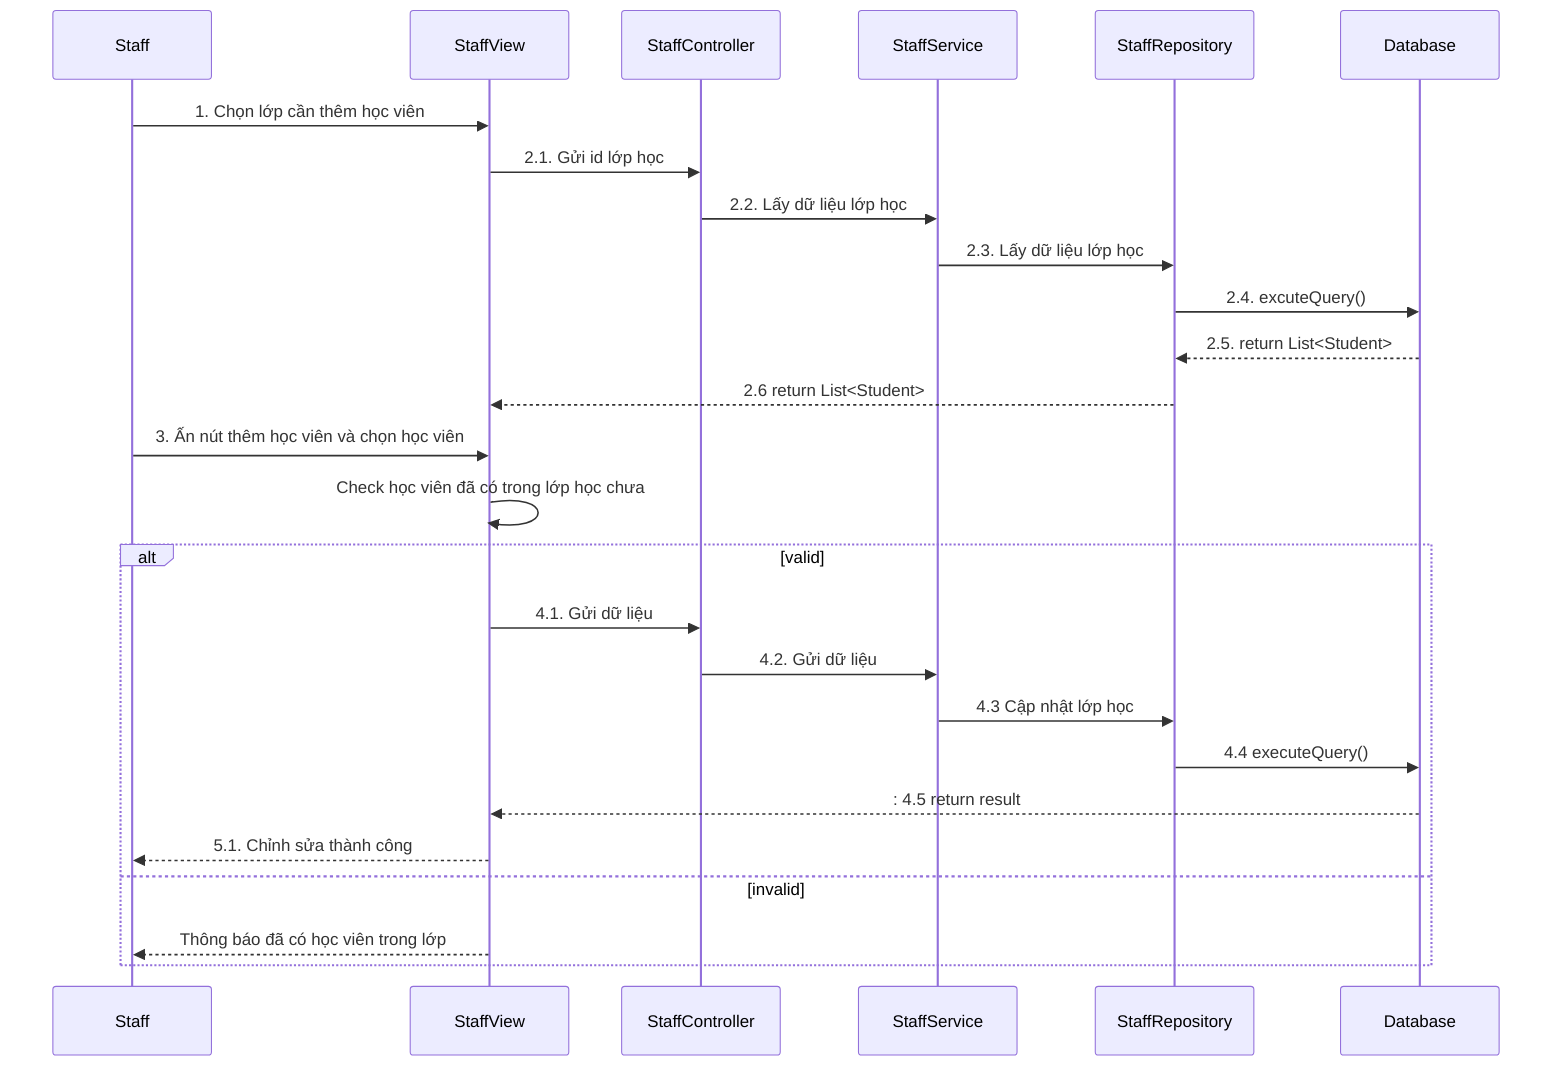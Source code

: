 sequenceDiagram
    participant Staff
    participant StaffView
    participant StaffController
    participant StaffService
    participant StaffRepository
    participant Database

    Staff->>StaffView:  1. Chọn lớp cần thêm học viên
    StaffView->>StaffController: 2.1. Gửi id lớp học
    StaffController->>StaffService: 2.2. Lấy dữ liệu lớp học
    StaffService->>StaffRepository: 2.3. Lấy dữ liệu lớp học
    StaffRepository->>Database: 2.4. excuteQuery()
    Database -->> StaffRepository: 2.5. return List<Student>
    StaffRepository -->> StaffView: 2.6 return List<Student>
    Staff->>StaffView: 3. Ấn nút thêm học viên và chọn học viên
    StaffView->>StaffView: Check học viên đã có trong lớp học chưa


    alt valid
        StaffView->>StaffController: 4.1. Gửi dữ liệu
        StaffController->>StaffService: 4.2. Gửi dữ liệu
        StaffService->>StaffRepository: 4.3 Cập nhật lớp học
        StaffRepository->>Database: 4.4 executeQuery()
        Database-->>StaffView:: 4.5 return result
        StaffView-->>Staff: 5.1. Chỉnh sửa thành công 
    else invalid
 
        StaffView-->>Staff: Thông báo đã có học viên trong lớp 
    end